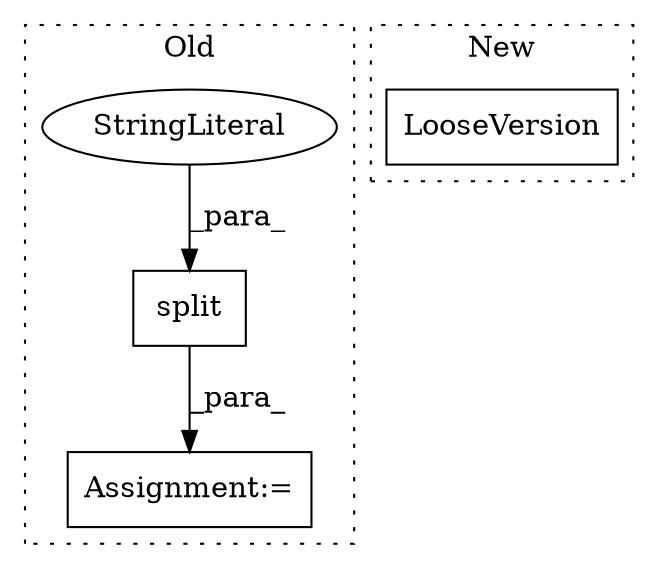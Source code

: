 digraph G {
subgraph cluster0 {
1 [label="split" a="32" s="345,357" l="6,1" shape="box"];
3 [label="StringLiteral" a="45" s="351" l="6" shape="ellipse"];
4 [label="Assignment:=" a="7" s="316" l="1" shape="box"];
label = "Old";
style="dotted";
}
subgraph cluster1 {
2 [label="LooseVersion" a="32" s="282,312" l="13,1" shape="box"];
label = "New";
style="dotted";
}
1 -> 4 [label="_para_"];
3 -> 1 [label="_para_"];
}